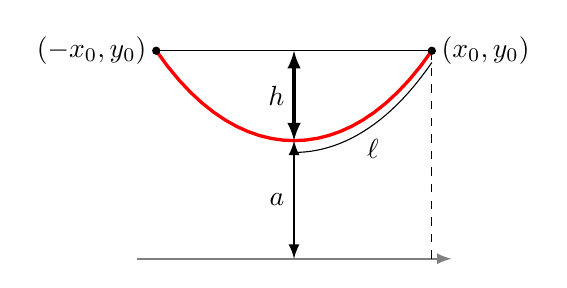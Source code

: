 \begin{tikzpicture}[scale=0.5]
 \def\xmin{-4}; 
 \def\xmax{+4}; 
 \def\ymin{-0.5}; 
 \def\ymax{+7};
% \draw[help lines] (\xmin,\ymin) grid (\xmax,\ymax);
  \draw[->,>=latex,thick,gray] (\xmin,0)--(\xmax,0);
 % \draw[->] (0,\ymin)--(0,\ymax);
 %\clip (\xmin,\ymin) rectangle (\xmax,\ymax);
% \def\a{+1};
% \draw [thick, domain=\xmin:\xmax] plot(\x,{exp(\x)});
   \def\a{+3}
   \draw [very thick, color=red, domain=-3.5:3.5] plot(\x,{\a*(exp(\x/\a)+exp(-\x/\a))/2});

  \begin{scope}[yshift=-0.3cm]
       \draw [domain=0:3.5] plot(\x,{\a*(exp(\x/\a)+exp(-\x/\a))/2});
  \end{scope}
  \node at (2,2.8) {$\ell$};

  \def\xx{+3.5};
  \def\yy{\a*(exp(\xx/\a)+exp(-\xx/\a))/2};
  \coordinate (B) at ({\xx},{\yy});
  \coordinate (C) at ({-\xx},{\yy});
  \coordinate (D) at (0,{\yy});

  \draw (B)--(C);

   \draw[<->,>=latex, very thick] (0,{\a})--(0,{\yy});
   \draw[<->,>=latex, thick] (0,0)--(0,{\a});
  \node at (0,{\a + (\yy-\a)/2})[left] {$h$};
  \node at (0,{\a/2})[left] {$a$};

 \draw[dashed] ({\xx},0)--({\xx},{\yy});
 \fill (B) circle (3pt);
 \fill (C) circle (3pt);
 \node at (B) [right] {$(x_0,y_0)$}; 
 \node at (C) [left] {$(-x_0,y_0)$}; 

\end{tikzpicture}
